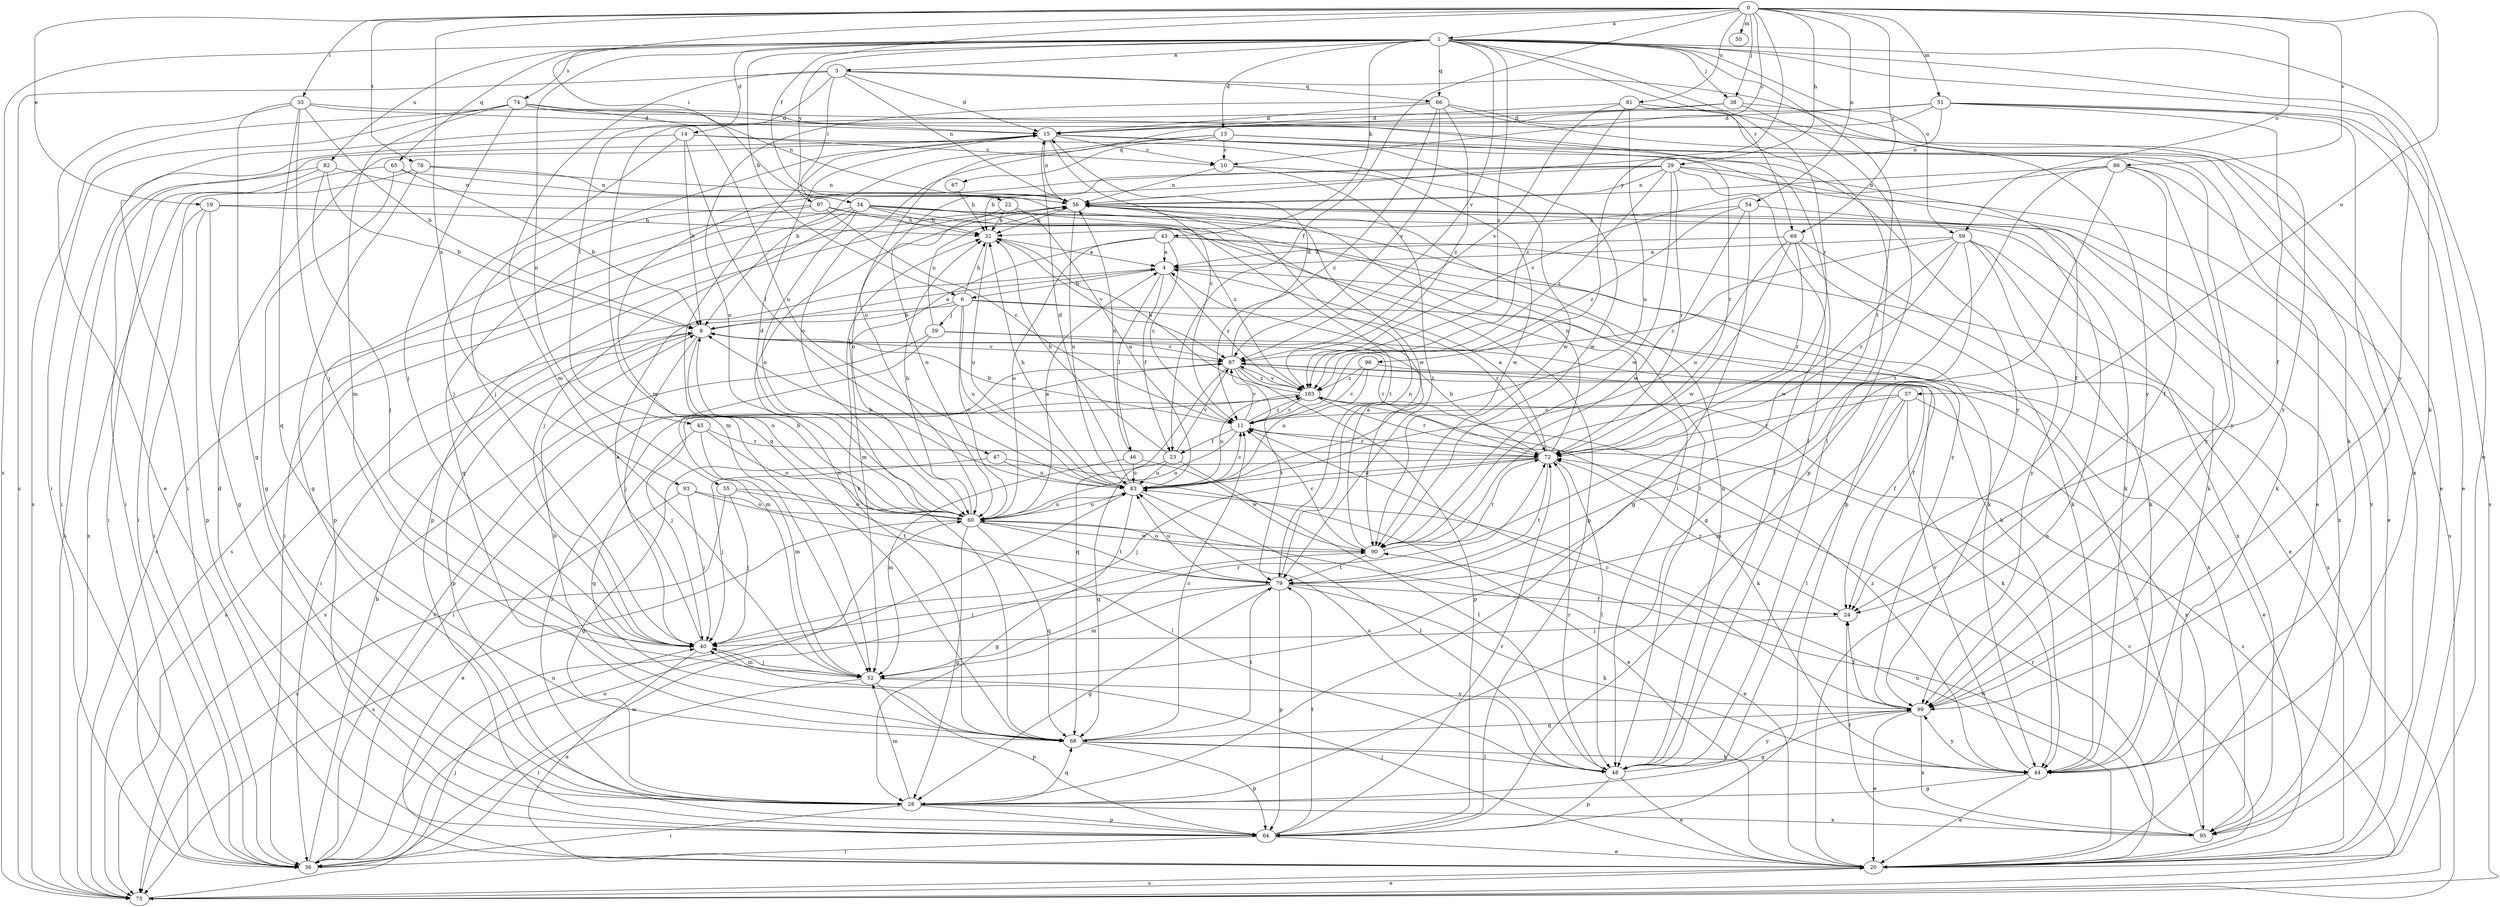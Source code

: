 strict digraph  {
0;
1;
3;
4;
6;
8;
10;
11;
13;
14;
15;
19;
20;
22;
23;
24;
28;
29;
32;
33;
34;
36;
38;
39;
40;
43;
44;
45;
46;
47;
48;
50;
51;
52;
54;
55;
56;
57;
59;
60;
64;
65;
66;
67;
68;
69;
72;
74;
75;
78;
79;
81;
82;
83;
86;
87;
90;
93;
95;
96;
97;
99;
103;
0 -> 1  [label=a];
0 -> 10  [label=c];
0 -> 19  [label=e];
0 -> 22  [label=f];
0 -> 23  [label=f];
0 -> 29  [label=h];
0 -> 33  [label=i];
0 -> 34  [label=i];
0 -> 38  [label=j];
0 -> 50  [label=m];
0 -> 51  [label=m];
0 -> 54  [label=n];
0 -> 57  [label=o];
0 -> 59  [label=o];
0 -> 69  [label=r];
0 -> 78  [label=t];
0 -> 81  [label=u];
0 -> 86  [label=v];
0 -> 93  [label=x];
0 -> 96  [label=y];
1 -> 3  [label=a];
1 -> 6  [label=b];
1 -> 13  [label=d];
1 -> 14  [label=d];
1 -> 20  [label=e];
1 -> 38  [label=j];
1 -> 43  [label=k];
1 -> 44  [label=k];
1 -> 55  [label=n];
1 -> 59  [label=o];
1 -> 65  [label=q];
1 -> 66  [label=q];
1 -> 69  [label=r];
1 -> 72  [label=r];
1 -> 74  [label=s];
1 -> 75  [label=s];
1 -> 79  [label=t];
1 -> 82  [label=u];
1 -> 87  [label=v];
1 -> 97  [label=y];
1 -> 99  [label=y];
1 -> 103  [label=z];
3 -> 15  [label=d];
3 -> 34  [label=i];
3 -> 45  [label=l];
3 -> 52  [label=m];
3 -> 56  [label=n];
3 -> 66  [label=q];
3 -> 75  [label=s];
3 -> 99  [label=y];
4 -> 6  [label=b];
4 -> 23  [label=f];
4 -> 44  [label=k];
4 -> 46  [label=l];
4 -> 103  [label=z];
6 -> 8  [label=b];
6 -> 32  [label=h];
6 -> 36  [label=i];
6 -> 39  [label=j];
6 -> 60  [label=o];
6 -> 72  [label=r];
6 -> 83  [label=u];
6 -> 95  [label=x];
8 -> 4  [label=a];
8 -> 40  [label=j];
8 -> 60  [label=o];
8 -> 64  [label=p];
8 -> 72  [label=r];
8 -> 75  [label=s];
8 -> 87  [label=v];
10 -> 56  [label=n];
10 -> 79  [label=t];
10 -> 90  [label=w];
11 -> 8  [label=b];
11 -> 23  [label=f];
11 -> 60  [label=o];
11 -> 72  [label=r];
11 -> 87  [label=v];
11 -> 103  [label=z];
13 -> 8  [label=b];
13 -> 10  [label=c];
13 -> 20  [label=e];
13 -> 60  [label=o];
13 -> 67  [label=q];
13 -> 72  [label=r];
14 -> 8  [label=b];
14 -> 10  [label=c];
14 -> 36  [label=i];
14 -> 40  [label=j];
14 -> 47  [label=l];
14 -> 90  [label=w];
15 -> 10  [label=c];
15 -> 11  [label=c];
15 -> 24  [label=f];
15 -> 36  [label=i];
15 -> 40  [label=j];
15 -> 56  [label=n];
15 -> 68  [label=q];
15 -> 90  [label=w];
15 -> 99  [label=y];
19 -> 28  [label=g];
19 -> 32  [label=h];
19 -> 36  [label=i];
19 -> 48  [label=l];
19 -> 64  [label=p];
20 -> 11  [label=c];
20 -> 40  [label=j];
20 -> 56  [label=n];
20 -> 72  [label=r];
20 -> 75  [label=s];
20 -> 83  [label=u];
22 -> 32  [label=h];
22 -> 60  [label=o];
22 -> 64  [label=p];
22 -> 83  [label=u];
23 -> 32  [label=h];
23 -> 48  [label=l];
23 -> 68  [label=q];
23 -> 83  [label=u];
23 -> 87  [label=v];
24 -> 40  [label=j];
24 -> 72  [label=r];
28 -> 36  [label=i];
28 -> 52  [label=m];
28 -> 64  [label=p];
28 -> 68  [label=q];
28 -> 95  [label=x];
28 -> 103  [label=z];
29 -> 20  [label=e];
29 -> 32  [label=h];
29 -> 48  [label=l];
29 -> 52  [label=m];
29 -> 56  [label=n];
29 -> 60  [label=o];
29 -> 72  [label=r];
29 -> 90  [label=w];
29 -> 95  [label=x];
29 -> 103  [label=z];
32 -> 4  [label=a];
32 -> 83  [label=u];
32 -> 87  [label=v];
33 -> 8  [label=b];
33 -> 15  [label=d];
33 -> 20  [label=e];
33 -> 28  [label=g];
33 -> 40  [label=j];
33 -> 68  [label=q];
33 -> 99  [label=y];
34 -> 32  [label=h];
34 -> 36  [label=i];
34 -> 40  [label=j];
34 -> 44  [label=k];
34 -> 60  [label=o];
34 -> 75  [label=s];
34 -> 79  [label=t];
34 -> 99  [label=y];
34 -> 103  [label=z];
36 -> 8  [label=b];
36 -> 60  [label=o];
36 -> 83  [label=u];
36 -> 87  [label=v];
36 -> 90  [label=w];
38 -> 15  [label=d];
38 -> 36  [label=i];
38 -> 64  [label=p];
38 -> 99  [label=y];
39 -> 24  [label=f];
39 -> 52  [label=m];
39 -> 56  [label=n];
39 -> 75  [label=s];
39 -> 87  [label=v];
40 -> 4  [label=a];
40 -> 20  [label=e];
40 -> 52  [label=m];
43 -> 4  [label=a];
43 -> 11  [label=c];
43 -> 44  [label=k];
43 -> 52  [label=m];
43 -> 60  [label=o];
43 -> 75  [label=s];
44 -> 20  [label=e];
44 -> 28  [label=g];
44 -> 87  [label=v];
44 -> 99  [label=y];
44 -> 103  [label=z];
45 -> 52  [label=m];
45 -> 60  [label=o];
45 -> 68  [label=q];
45 -> 72  [label=r];
46 -> 52  [label=m];
46 -> 56  [label=n];
46 -> 83  [label=u];
46 -> 90  [label=w];
47 -> 20  [label=e];
47 -> 40  [label=j];
47 -> 83  [label=u];
48 -> 20  [label=e];
48 -> 56  [label=n];
48 -> 64  [label=p];
48 -> 72  [label=r];
48 -> 83  [label=u];
48 -> 99  [label=y];
51 -> 15  [label=d];
51 -> 20  [label=e];
51 -> 24  [label=f];
51 -> 52  [label=m];
51 -> 56  [label=n];
51 -> 60  [label=o];
51 -> 75  [label=s];
51 -> 99  [label=y];
52 -> 36  [label=i];
52 -> 40  [label=j];
52 -> 64  [label=p];
52 -> 72  [label=r];
52 -> 99  [label=y];
54 -> 28  [label=g];
54 -> 32  [label=h];
54 -> 44  [label=k];
54 -> 90  [label=w];
54 -> 103  [label=z];
55 -> 40  [label=j];
55 -> 48  [label=l];
55 -> 60  [label=o];
55 -> 75  [label=s];
56 -> 32  [label=h];
56 -> 44  [label=k];
56 -> 64  [label=p];
56 -> 75  [label=s];
56 -> 83  [label=u];
56 -> 95  [label=x];
57 -> 11  [label=c];
57 -> 44  [label=k];
57 -> 48  [label=l];
57 -> 52  [label=m];
57 -> 72  [label=r];
57 -> 95  [label=x];
59 -> 4  [label=a];
59 -> 11  [label=c];
59 -> 28  [label=g];
59 -> 44  [label=k];
59 -> 72  [label=r];
59 -> 90  [label=w];
59 -> 95  [label=x];
59 -> 99  [label=y];
60 -> 4  [label=a];
60 -> 8  [label=b];
60 -> 15  [label=d];
60 -> 20  [label=e];
60 -> 28  [label=g];
60 -> 32  [label=h];
60 -> 68  [label=q];
60 -> 75  [label=s];
60 -> 79  [label=t];
60 -> 83  [label=u];
60 -> 90  [label=w];
64 -> 15  [label=d];
64 -> 20  [label=e];
64 -> 36  [label=i];
64 -> 72  [label=r];
64 -> 79  [label=t];
65 -> 8  [label=b];
65 -> 28  [label=g];
65 -> 56  [label=n];
65 -> 75  [label=s];
66 -> 11  [label=c];
66 -> 15  [label=d];
66 -> 20  [label=e];
66 -> 44  [label=k];
66 -> 60  [label=o];
66 -> 87  [label=v];
66 -> 103  [label=z];
67 -> 32  [label=h];
68 -> 8  [label=b];
68 -> 11  [label=c];
68 -> 32  [label=h];
68 -> 44  [label=k];
68 -> 48  [label=l];
68 -> 56  [label=n];
68 -> 64  [label=p];
68 -> 79  [label=t];
69 -> 4  [label=a];
69 -> 20  [label=e];
69 -> 44  [label=k];
69 -> 72  [label=r];
69 -> 83  [label=u];
69 -> 90  [label=w];
72 -> 4  [label=a];
72 -> 8  [label=b];
72 -> 28  [label=g];
72 -> 40  [label=j];
72 -> 48  [label=l];
72 -> 56  [label=n];
72 -> 79  [label=t];
72 -> 83  [label=u];
74 -> 15  [label=d];
74 -> 36  [label=i];
74 -> 40  [label=j];
74 -> 48  [label=l];
74 -> 52  [label=m];
74 -> 56  [label=n];
74 -> 75  [label=s];
74 -> 83  [label=u];
75 -> 20  [label=e];
75 -> 40  [label=j];
78 -> 28  [label=g];
78 -> 36  [label=i];
78 -> 56  [label=n];
78 -> 90  [label=w];
79 -> 24  [label=f];
79 -> 28  [label=g];
79 -> 40  [label=j];
79 -> 44  [label=k];
79 -> 52  [label=m];
79 -> 56  [label=n];
79 -> 64  [label=p];
79 -> 83  [label=u];
81 -> 15  [label=d];
81 -> 48  [label=l];
81 -> 83  [label=u];
81 -> 87  [label=v];
81 -> 95  [label=x];
81 -> 103  [label=z];
82 -> 8  [label=b];
82 -> 36  [label=i];
82 -> 40  [label=j];
82 -> 56  [label=n];
82 -> 75  [label=s];
83 -> 8  [label=b];
83 -> 11  [label=c];
83 -> 15  [label=d];
83 -> 28  [label=g];
83 -> 32  [label=h];
83 -> 48  [label=l];
83 -> 60  [label=o];
86 -> 24  [label=f];
86 -> 56  [label=n];
86 -> 64  [label=p];
86 -> 75  [label=s];
86 -> 79  [label=t];
86 -> 87  [label=v];
86 -> 99  [label=y];
87 -> 15  [label=d];
87 -> 24  [label=f];
87 -> 36  [label=i];
87 -> 64  [label=p];
87 -> 68  [label=q];
87 -> 79  [label=t];
87 -> 103  [label=z];
90 -> 4  [label=a];
90 -> 11  [label=c];
90 -> 60  [label=o];
90 -> 72  [label=r];
90 -> 79  [label=t];
93 -> 20  [label=e];
93 -> 40  [label=j];
93 -> 60  [label=o];
93 -> 79  [label=t];
95 -> 24  [label=f];
95 -> 87  [label=v];
95 -> 90  [label=w];
96 -> 11  [label=c];
96 -> 20  [label=e];
96 -> 83  [label=u];
96 -> 103  [label=z];
97 -> 11  [label=c];
97 -> 32  [label=h];
97 -> 48  [label=l];
97 -> 64  [label=p];
97 -> 68  [label=q];
99 -> 11  [label=c];
99 -> 20  [label=e];
99 -> 24  [label=f];
99 -> 28  [label=g];
99 -> 68  [label=q];
99 -> 95  [label=x];
103 -> 11  [label=c];
103 -> 32  [label=h];
103 -> 40  [label=j];
103 -> 44  [label=k];
103 -> 72  [label=r];
103 -> 75  [label=s];
103 -> 83  [label=u];
103 -> 87  [label=v];
}
